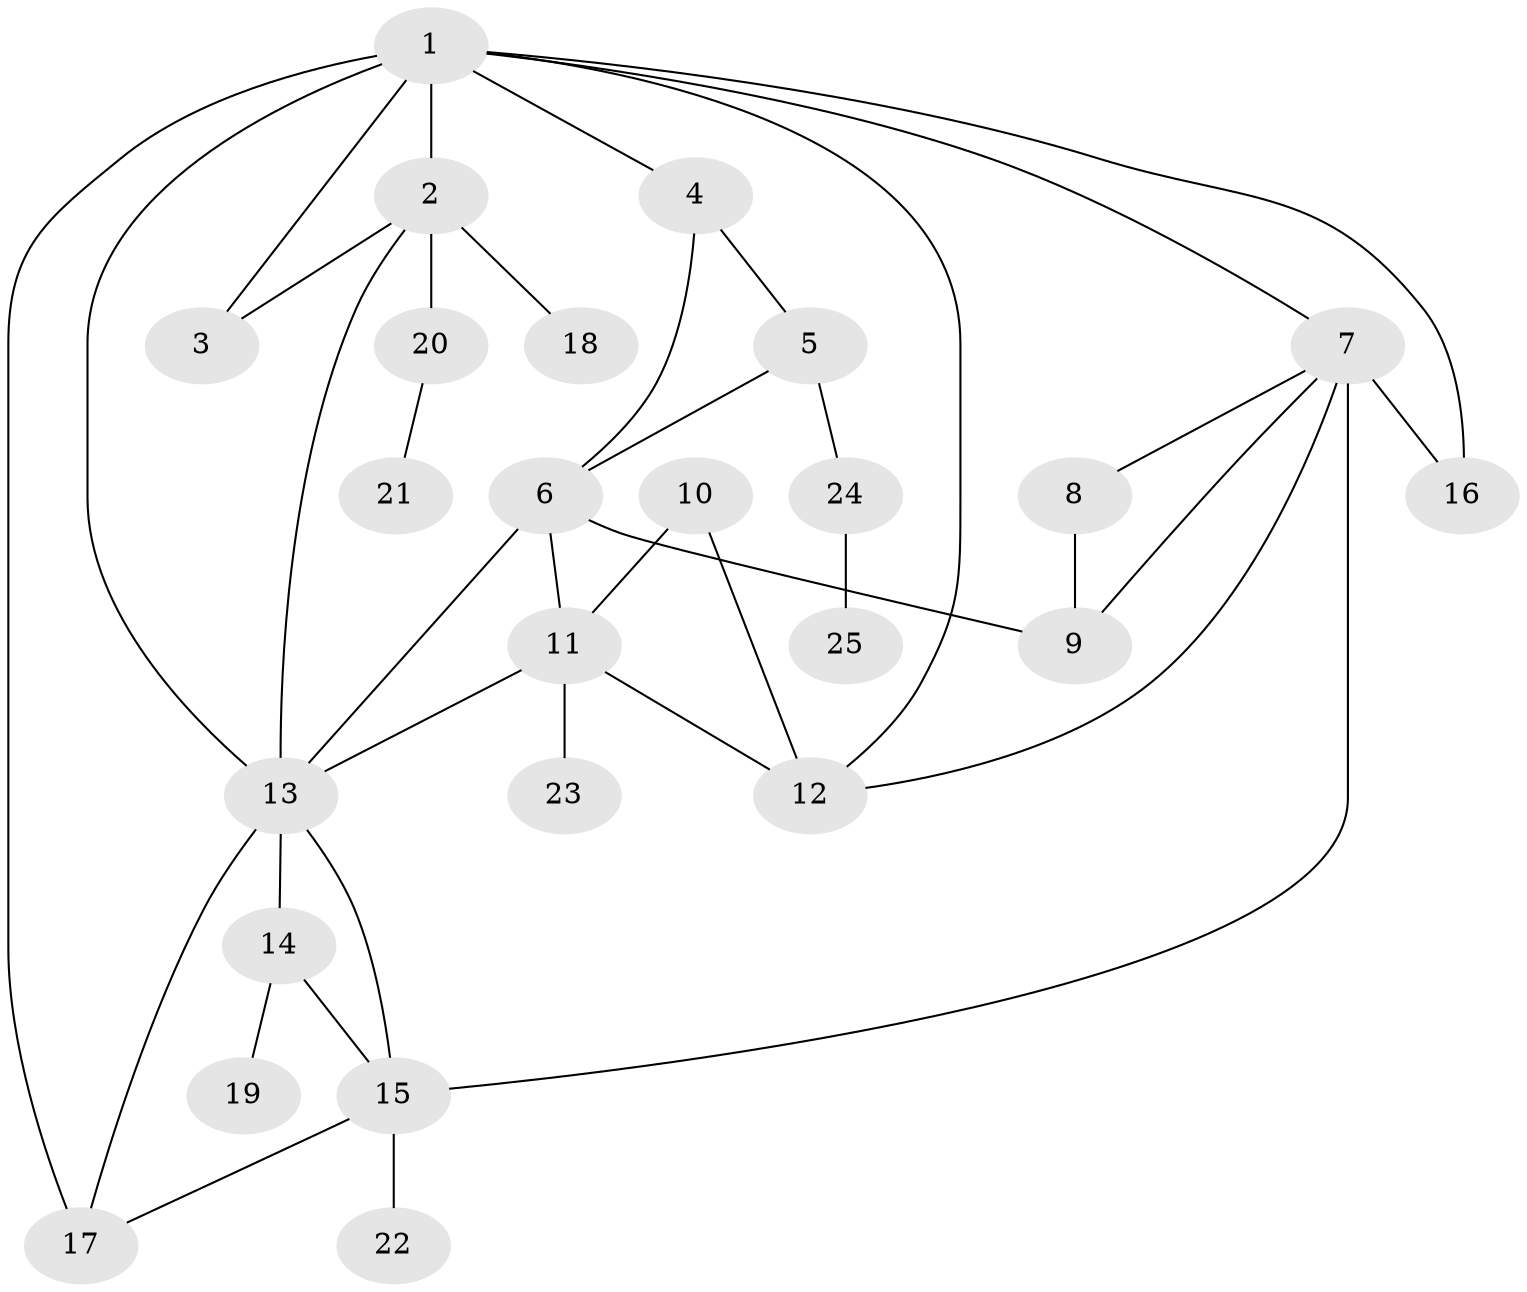 // original degree distribution, {9: 0.016129032258064516, 8: 0.04838709677419355, 4: 0.0967741935483871, 5: 0.016129032258064516, 7: 0.03225806451612903, 10: 0.016129032258064516, 6: 0.016129032258064516, 1: 0.5645161290322581, 2: 0.1774193548387097, 3: 0.016129032258064516}
// Generated by graph-tools (version 1.1) at 2025/52/03/04/25 22:52:27]
// undirected, 25 vertices, 39 edges
graph export_dot {
  node [color=gray90,style=filled];
  1;
  2;
  3;
  4;
  5;
  6;
  7;
  8;
  9;
  10;
  11;
  12;
  13;
  14;
  15;
  16;
  17;
  18;
  19;
  20;
  21;
  22;
  23;
  24;
  25;
  1 -- 2 [weight=1.0];
  1 -- 3 [weight=1.0];
  1 -- 4 [weight=1.0];
  1 -- 7 [weight=1.0];
  1 -- 12 [weight=1.0];
  1 -- 13 [weight=1.0];
  1 -- 16 [weight=1.0];
  1 -- 17 [weight=2.0];
  2 -- 3 [weight=1.0];
  2 -- 13 [weight=1.0];
  2 -- 18 [weight=1.0];
  2 -- 20 [weight=3.0];
  4 -- 5 [weight=1.0];
  4 -- 6 [weight=1.0];
  5 -- 6 [weight=1.0];
  5 -- 24 [weight=1.0];
  6 -- 9 [weight=1.0];
  6 -- 11 [weight=1.0];
  6 -- 13 [weight=1.0];
  7 -- 8 [weight=1.0];
  7 -- 9 [weight=1.0];
  7 -- 12 [weight=1.0];
  7 -- 15 [weight=1.0];
  7 -- 16 [weight=4.0];
  8 -- 9 [weight=1.0];
  10 -- 11 [weight=1.0];
  10 -- 12 [weight=1.0];
  11 -- 12 [weight=1.0];
  11 -- 13 [weight=1.0];
  11 -- 23 [weight=1.0];
  13 -- 14 [weight=1.0];
  13 -- 15 [weight=1.0];
  13 -- 17 [weight=1.0];
  14 -- 15 [weight=1.0];
  14 -- 19 [weight=1.0];
  15 -- 17 [weight=1.0];
  15 -- 22 [weight=1.0];
  20 -- 21 [weight=1.0];
  24 -- 25 [weight=1.0];
}
